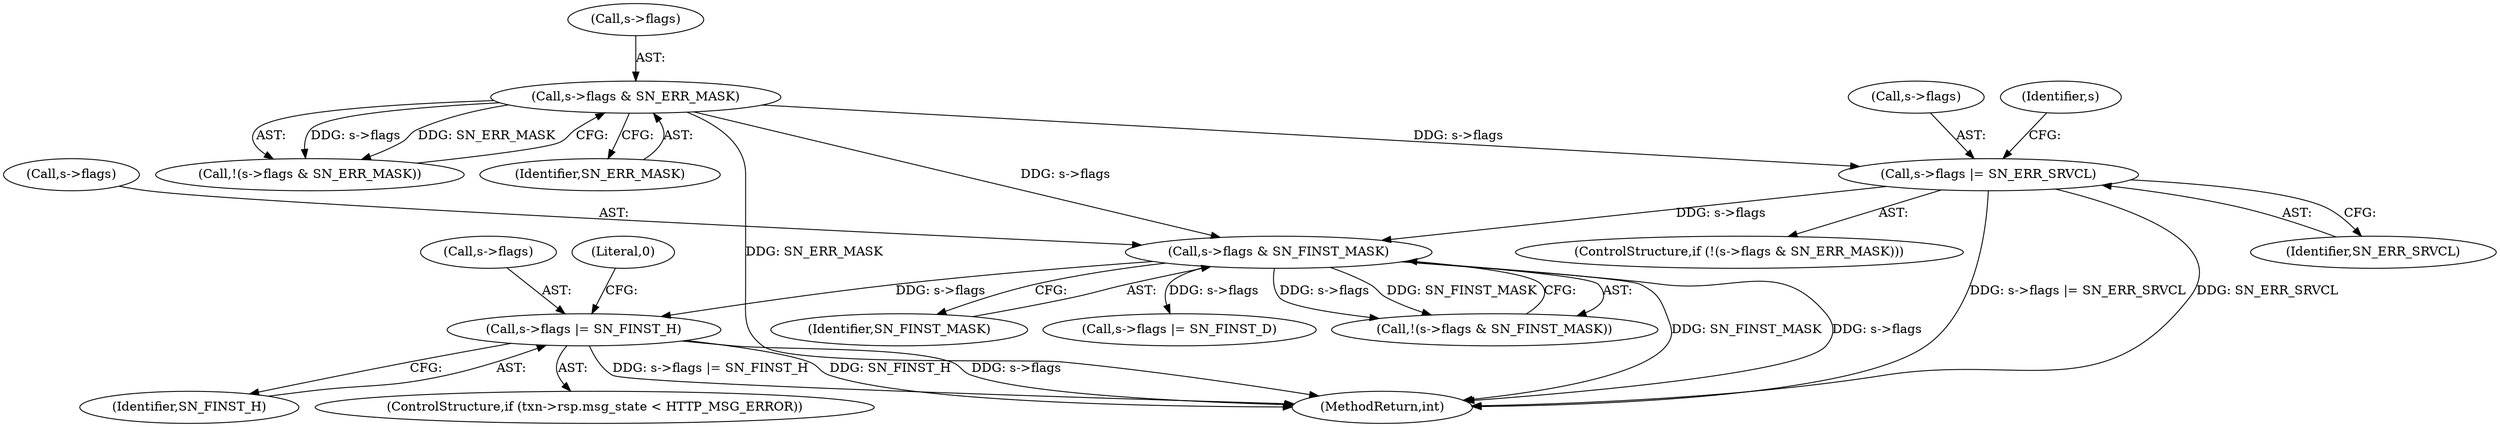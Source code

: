 digraph "0_haproxy_b4d05093bc89f71377230228007e69a1434c1a0c_0@pointer" {
"1000993" [label="(Call,s->flags |= SN_FINST_H)"];
"1000979" [label="(Call,s->flags & SN_FINST_MASK)"];
"1000972" [label="(Call,s->flags |= SN_ERR_SRVCL)"];
"1000967" [label="(Call,s->flags & SN_ERR_MASK)"];
"1000979" [label="(Call,s->flags & SN_FINST_MASK)"];
"1001005" [label="(Literal,0)"];
"1000972" [label="(Call,s->flags |= SN_ERR_SRVCL)"];
"1000997" [label="(Identifier,SN_FINST_H)"];
"1000967" [label="(Call,s->flags & SN_ERR_MASK)"];
"1000973" [label="(Call,s->flags)"];
"1000968" [label="(Call,s->flags)"];
"1000976" [label="(Identifier,SN_ERR_SRVCL)"];
"1000981" [label="(Identifier,s)"];
"1000985" [label="(ControlStructure,if (txn->rsp.msg_state < HTTP_MSG_ERROR))"];
"1000980" [label="(Call,s->flags)"];
"1000965" [label="(ControlStructure,if (!(s->flags & SN_ERR_MASK)))"];
"1000999" [label="(Call,s->flags |= SN_FINST_D)"];
"1000966" [label="(Call,!(s->flags & SN_ERR_MASK))"];
"1000993" [label="(Call,s->flags |= SN_FINST_H)"];
"1000983" [label="(Identifier,SN_FINST_MASK)"];
"1000978" [label="(Call,!(s->flags & SN_FINST_MASK))"];
"1000971" [label="(Identifier,SN_ERR_MASK)"];
"1001006" [label="(MethodReturn,int)"];
"1000994" [label="(Call,s->flags)"];
"1000993" -> "1000985"  [label="AST: "];
"1000993" -> "1000997"  [label="CFG: "];
"1000994" -> "1000993"  [label="AST: "];
"1000997" -> "1000993"  [label="AST: "];
"1001005" -> "1000993"  [label="CFG: "];
"1000993" -> "1001006"  [label="DDG: s->flags |= SN_FINST_H"];
"1000993" -> "1001006"  [label="DDG: SN_FINST_H"];
"1000993" -> "1001006"  [label="DDG: s->flags"];
"1000979" -> "1000993"  [label="DDG: s->flags"];
"1000979" -> "1000978"  [label="AST: "];
"1000979" -> "1000983"  [label="CFG: "];
"1000980" -> "1000979"  [label="AST: "];
"1000983" -> "1000979"  [label="AST: "];
"1000978" -> "1000979"  [label="CFG: "];
"1000979" -> "1001006"  [label="DDG: SN_FINST_MASK"];
"1000979" -> "1001006"  [label="DDG: s->flags"];
"1000979" -> "1000978"  [label="DDG: s->flags"];
"1000979" -> "1000978"  [label="DDG: SN_FINST_MASK"];
"1000972" -> "1000979"  [label="DDG: s->flags"];
"1000967" -> "1000979"  [label="DDG: s->flags"];
"1000979" -> "1000999"  [label="DDG: s->flags"];
"1000972" -> "1000965"  [label="AST: "];
"1000972" -> "1000976"  [label="CFG: "];
"1000973" -> "1000972"  [label="AST: "];
"1000976" -> "1000972"  [label="AST: "];
"1000981" -> "1000972"  [label="CFG: "];
"1000972" -> "1001006"  [label="DDG: s->flags |= SN_ERR_SRVCL"];
"1000972" -> "1001006"  [label="DDG: SN_ERR_SRVCL"];
"1000967" -> "1000972"  [label="DDG: s->flags"];
"1000967" -> "1000966"  [label="AST: "];
"1000967" -> "1000971"  [label="CFG: "];
"1000968" -> "1000967"  [label="AST: "];
"1000971" -> "1000967"  [label="AST: "];
"1000966" -> "1000967"  [label="CFG: "];
"1000967" -> "1001006"  [label="DDG: SN_ERR_MASK"];
"1000967" -> "1000966"  [label="DDG: s->flags"];
"1000967" -> "1000966"  [label="DDG: SN_ERR_MASK"];
}
